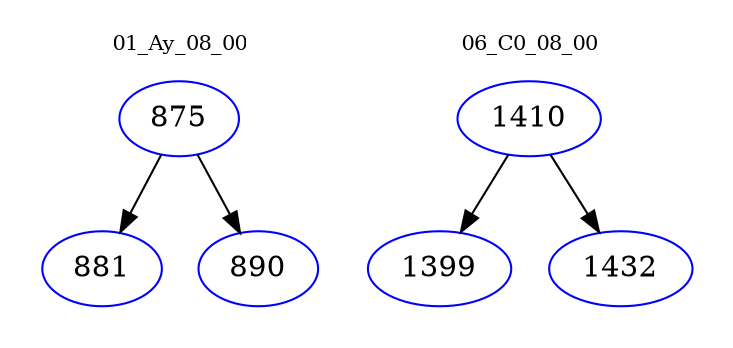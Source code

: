 digraph{
subgraph cluster_0 {
color = white
label = "01_Ay_08_00";
fontsize=10;
T0_875 [label="875", color="blue"]
T0_875 -> T0_881 [color="black"]
T0_881 [label="881", color="blue"]
T0_875 -> T0_890 [color="black"]
T0_890 [label="890", color="blue"]
}
subgraph cluster_1 {
color = white
label = "06_C0_08_00";
fontsize=10;
T1_1410 [label="1410", color="blue"]
T1_1410 -> T1_1399 [color="black"]
T1_1399 [label="1399", color="blue"]
T1_1410 -> T1_1432 [color="black"]
T1_1432 [label="1432", color="blue"]
}
}
